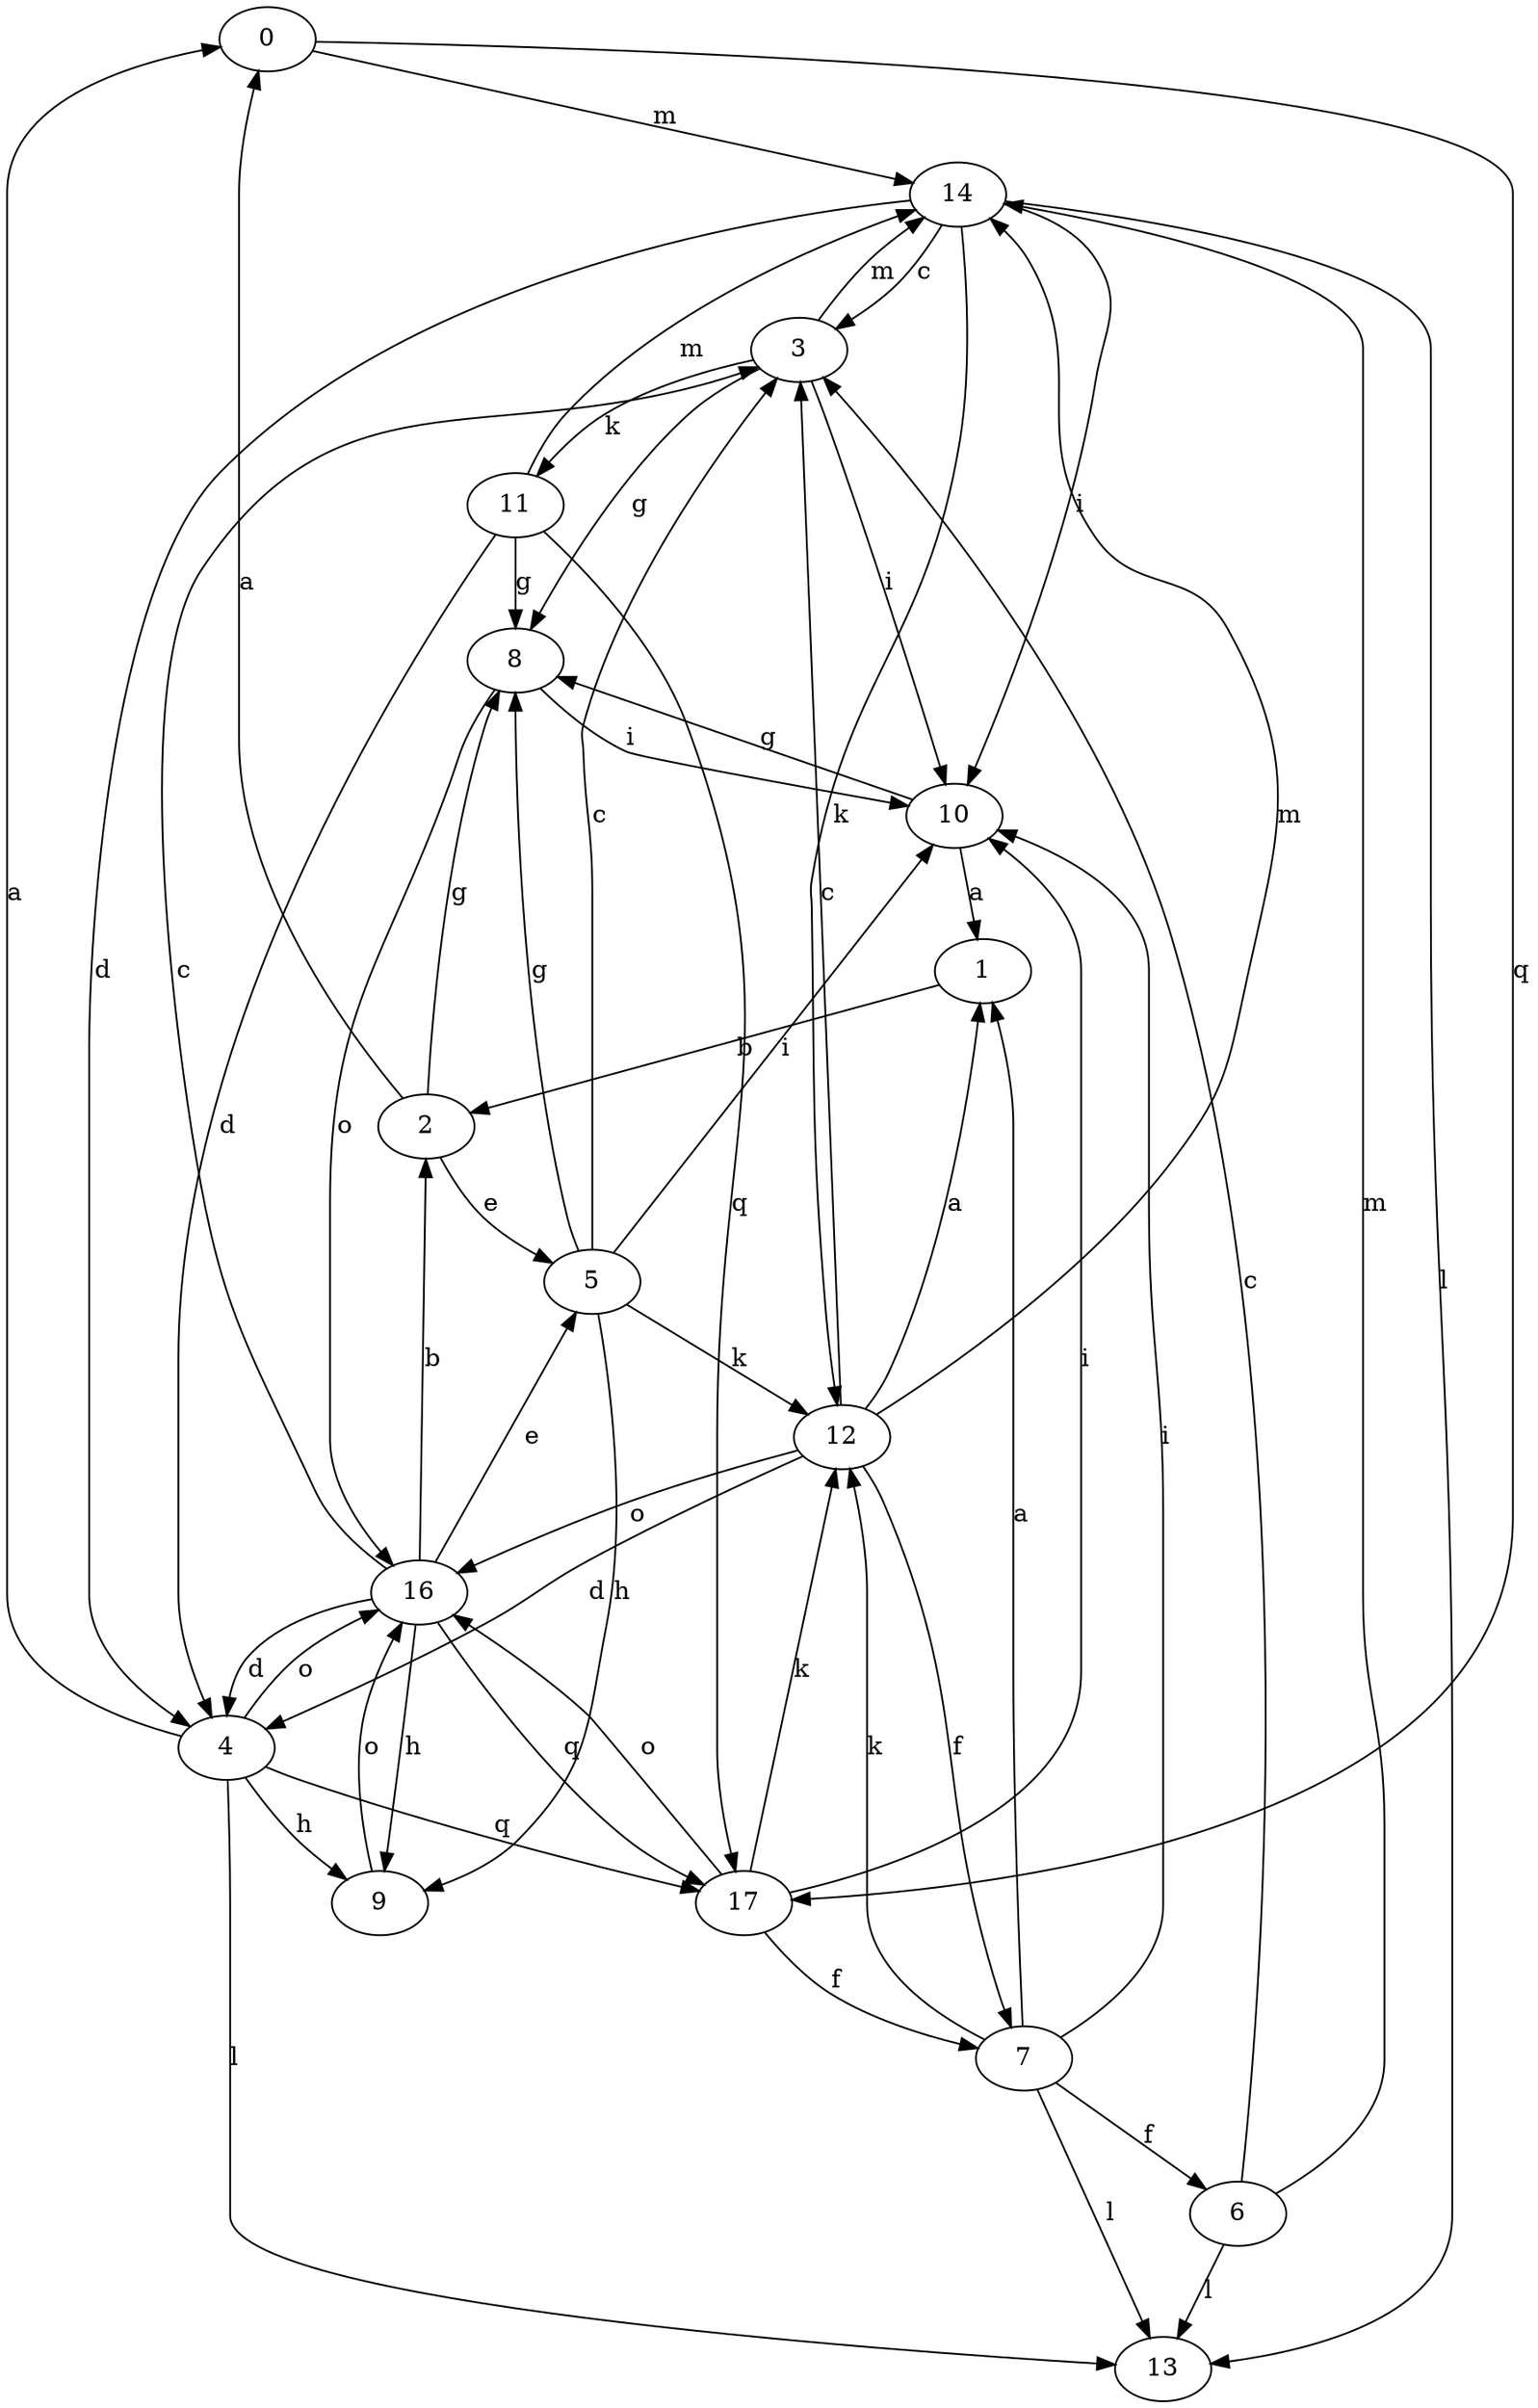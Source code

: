 strict digraph  {
0;
1;
2;
3;
4;
5;
6;
7;
8;
9;
10;
11;
12;
13;
14;
16;
17;
0 -> 14  [label=m];
0 -> 17  [label=q];
1 -> 2  [label=b];
2 -> 0  [label=a];
2 -> 5  [label=e];
2 -> 8  [label=g];
3 -> 8  [label=g];
3 -> 10  [label=i];
3 -> 11  [label=k];
3 -> 14  [label=m];
4 -> 0  [label=a];
4 -> 9  [label=h];
4 -> 13  [label=l];
4 -> 16  [label=o];
4 -> 17  [label=q];
5 -> 3  [label=c];
5 -> 8  [label=g];
5 -> 9  [label=h];
5 -> 10  [label=i];
5 -> 12  [label=k];
6 -> 3  [label=c];
6 -> 13  [label=l];
6 -> 14  [label=m];
7 -> 1  [label=a];
7 -> 6  [label=f];
7 -> 10  [label=i];
7 -> 12  [label=k];
7 -> 13  [label=l];
8 -> 10  [label=i];
8 -> 16  [label=o];
9 -> 16  [label=o];
10 -> 1  [label=a];
10 -> 8  [label=g];
11 -> 4  [label=d];
11 -> 8  [label=g];
11 -> 14  [label=m];
11 -> 17  [label=q];
12 -> 1  [label=a];
12 -> 3  [label=c];
12 -> 4  [label=d];
12 -> 7  [label=f];
12 -> 14  [label=m];
12 -> 16  [label=o];
14 -> 3  [label=c];
14 -> 4  [label=d];
14 -> 10  [label=i];
14 -> 12  [label=k];
14 -> 13  [label=l];
16 -> 2  [label=b];
16 -> 3  [label=c];
16 -> 4  [label=d];
16 -> 5  [label=e];
16 -> 9  [label=h];
16 -> 17  [label=q];
17 -> 7  [label=f];
17 -> 10  [label=i];
17 -> 12  [label=k];
17 -> 16  [label=o];
}
